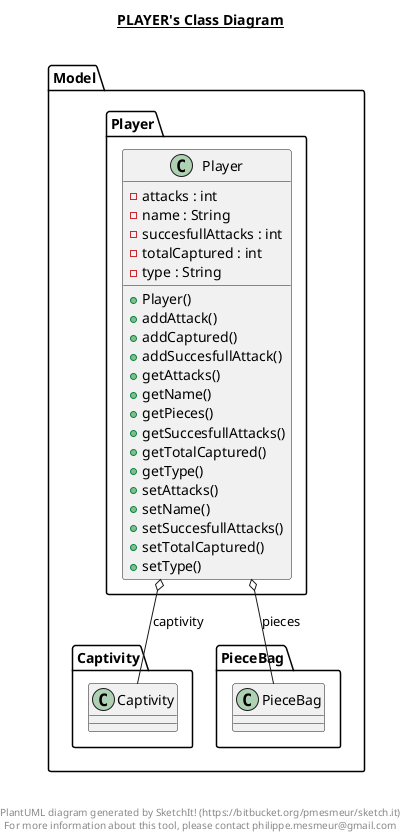 @startuml

title __PLAYER's Class Diagram__\n

  namespace Model.Player {
    class Model.Player.Player {
        - attacks : int
        - name : String
        - succesfullAttacks : int
        - totalCaptured : int
        - type : String
        + Player()
        + addAttack()
        + addCaptured()
        + addSuccesfullAttack()
        + getAttacks()
        + getName()
        + getPieces()
        + getSuccesfullAttacks()
        + getTotalCaptured()
        + getType()
        + setAttacks()
        + setName()
        + setSuccesfullAttacks()
        + setTotalCaptured()
        + setType()
    }
  }
  

  Model.Player.Player o-- Model.Captivity.Captivity : captivity
  Model.Player.Player o-- Model.PieceBag.PieceBag : pieces


right footer


PlantUML diagram generated by SketchIt! (https://bitbucket.org/pmesmeur/sketch.it)
For more information about this tool, please contact philippe.mesmeur@gmail.com
endfooter

@enduml
